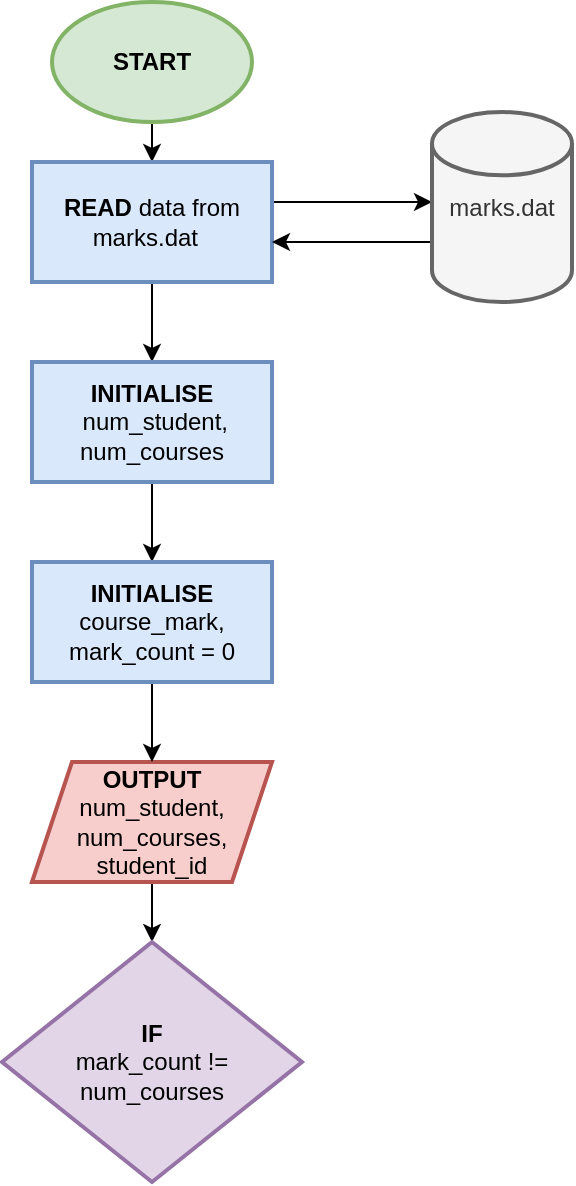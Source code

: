 <mxfile version="15.2.9" type="github" pages="2">
  <diagram id="C5RBs43oDa-KdzZeNtuy" name="MainFunc">
    <mxGraphModel dx="2231" dy="1281" grid="1" gridSize="10" guides="1" tooltips="1" connect="1" arrows="1" fold="1" page="0" pageScale="1" pageWidth="827" pageHeight="1169" math="0" shadow="0">
      <root>
        <mxCell id="WIyWlLk6GJQsqaUBKTNV-0" />
        <mxCell id="WIyWlLk6GJQsqaUBKTNV-1" parent="WIyWlLk6GJQsqaUBKTNV-0" />
        <mxCell id="RTZkENGJLBiGMzuzW97P-5" value="" style="edgeStyle=orthogonalEdgeStyle;orthogonalLoop=1;jettySize=auto;html=1;" parent="WIyWlLk6GJQsqaUBKTNV-1" source="RTZkENGJLBiGMzuzW97P-3" target="RTZkENGJLBiGMzuzW97P-4" edge="1">
          <mxGeometry relative="1" as="geometry" />
        </mxCell>
        <mxCell id="RTZkENGJLBiGMzuzW97P-3" value="&lt;b&gt;START&lt;/b&gt;" style="strokeWidth=2;html=1;shape=mxgraph.flowchart.start_1;whiteSpace=wrap;fillColor=#d5e8d4;strokeColor=#82b366;" parent="WIyWlLk6GJQsqaUBKTNV-1" vertex="1">
          <mxGeometry x="-260" width="100" height="60" as="geometry" />
        </mxCell>
        <mxCell id="RTZkENGJLBiGMzuzW97P-6" value="" style="edgeStyle=orthogonalEdgeStyle;orthogonalLoop=1;jettySize=auto;html=1;" parent="WIyWlLk6GJQsqaUBKTNV-1" edge="1">
          <mxGeometry relative="1" as="geometry">
            <mxPoint x="-149" y="100" as="sourcePoint" />
            <Array as="points">
              <mxPoint x="-149" y="100" />
            </Array>
            <mxPoint x="-70" y="100" as="targetPoint" />
          </mxGeometry>
        </mxCell>
        <mxCell id="RTZkENGJLBiGMzuzW97P-10" value="" style="edgeStyle=orthogonalEdgeStyle;orthogonalLoop=1;jettySize=auto;html=1;" parent="WIyWlLk6GJQsqaUBKTNV-1" source="RTZkENGJLBiGMzuzW97P-4" target="RTZkENGJLBiGMzuzW97P-9" edge="1">
          <mxGeometry relative="1" as="geometry" />
        </mxCell>
        <mxCell id="RTZkENGJLBiGMzuzW97P-4" value="&lt;b&gt;READ&lt;/b&gt; data from marks.dat &amp;nbsp;" style="whiteSpace=wrap;html=1;strokeWidth=2;fillColor=#dae8fc;strokeColor=#6c8ebf;" parent="WIyWlLk6GJQsqaUBKTNV-1" vertex="1">
          <mxGeometry x="-270" y="80" width="120" height="60" as="geometry" />
        </mxCell>
        <mxCell id="RTZkENGJLBiGMzuzW97P-7" value="" style="edgeStyle=orthogonalEdgeStyle;orthogonalLoop=1;jettySize=auto;html=1;" parent="WIyWlLk6GJQsqaUBKTNV-1" edge="1">
          <mxGeometry relative="1" as="geometry">
            <mxPoint x="-70" y="120.0" as="sourcePoint" />
            <mxPoint x="-150" y="120" as="targetPoint" />
            <Array as="points">
              <mxPoint x="-150" y="120" />
            </Array>
          </mxGeometry>
        </mxCell>
        <mxCell id="RTZkENGJLBiGMzuzW97P-23" value="" style="edgeStyle=orthogonalEdgeStyle;orthogonalLoop=1;jettySize=auto;html=1;" parent="WIyWlLk6GJQsqaUBKTNV-1" source="RTZkENGJLBiGMzuzW97P-9" target="RTZkENGJLBiGMzuzW97P-22" edge="1">
          <mxGeometry relative="1" as="geometry" />
        </mxCell>
        <mxCell id="RTZkENGJLBiGMzuzW97P-9" value="&lt;b&gt;INITIALISE&lt;/b&gt; &amp;nbsp;num_student,&lt;br&gt;num_courses" style="whiteSpace=wrap;html=1;strokeWidth=2;fillColor=#dae8fc;strokeColor=#6c8ebf;" parent="WIyWlLk6GJQsqaUBKTNV-1" vertex="1">
          <mxGeometry x="-270" y="180" width="120" height="60" as="geometry" />
        </mxCell>
        <mxCell id="jc3Na_ZXZMUu924x_EJk-9" value="" style="edgeStyle=orthogonalEdgeStyle;orthogonalLoop=1;jettySize=auto;html=1;" parent="WIyWlLk6GJQsqaUBKTNV-1" source="RTZkENGJLBiGMzuzW97P-11" target="o9V7o9Po77Z2vwb-w9-5-2" edge="1">
          <mxGeometry relative="1" as="geometry" />
        </mxCell>
        <mxCell id="RTZkENGJLBiGMzuzW97P-11" value="&lt;b&gt;OUTPUT&lt;/b&gt; num_student, num_courses, student_id" style="shape=parallelogram;perimeter=parallelogramPerimeter;whiteSpace=wrap;html=1;fixedSize=1;strokeWidth=2;fillColor=#f8cecc;strokeColor=#b85450;" parent="WIyWlLk6GJQsqaUBKTNV-1" vertex="1">
          <mxGeometry x="-270" y="380" width="120" height="60" as="geometry" />
        </mxCell>
        <mxCell id="RTZkENGJLBiGMzuzW97P-24" value="" style="edgeStyle=orthogonalEdgeStyle;orthogonalLoop=1;jettySize=auto;html=1;" parent="WIyWlLk6GJQsqaUBKTNV-1" source="RTZkENGJLBiGMzuzW97P-22" target="RTZkENGJLBiGMzuzW97P-11" edge="1">
          <mxGeometry relative="1" as="geometry" />
        </mxCell>
        <mxCell id="RTZkENGJLBiGMzuzW97P-22" value="&lt;b&gt;INITIALISE&lt;/b&gt;&lt;br&gt;course_mark,&lt;br&gt;mark_count = 0" style="whiteSpace=wrap;html=1;strokeWidth=2;fillColor=#dae8fc;strokeColor=#6c8ebf;" parent="WIyWlLk6GJQsqaUBKTNV-1" vertex="1">
          <mxGeometry x="-270" y="280" width="120" height="60" as="geometry" />
        </mxCell>
        <mxCell id="o9V7o9Po77Z2vwb-w9-5-2" value="&lt;b&gt;IF&lt;/b&gt;&lt;br&gt;mark_count != num_courses" style="rhombus;whiteSpace=wrap;html=1;strokeWidth=2;fillColor=#e1d5e7;strokeColor=#9673a6;" parent="WIyWlLk6GJQsqaUBKTNV-1" vertex="1">
          <mxGeometry x="-285" y="470" width="150" height="120" as="geometry" />
        </mxCell>
        <mxCell id="i--ZXKIYFakxs8Ss0D3T-0" value="marks.dat" style="strokeWidth=2;html=1;shape=mxgraph.flowchart.database;whiteSpace=wrap;fillColor=#f5f5f5;strokeColor=#666666;fontColor=#333333;" vertex="1" parent="WIyWlLk6GJQsqaUBKTNV-1">
          <mxGeometry x="-70" y="55" width="70" height="95" as="geometry" />
        </mxCell>
      </root>
    </mxGraphModel>
  </diagram>
  <diagram id="oq4gk2TRYsvSJ9Ox7lGL" name="Grade">
    <mxGraphModel dx="784" dy="726" grid="1" gridSize="10" guides="1" tooltips="1" connect="1" arrows="1" fold="1" page="1" pageScale="1" pageWidth="827" pageHeight="1169" math="0" shadow="0">
      <root>
        <mxCell id="Nh107TAL2S9nnPuoWkcU-0" />
        <mxCell id="Nh107TAL2S9nnPuoWkcU-1" parent="Nh107TAL2S9nnPuoWkcU-0" />
        <mxCell id="0GbN_CsLUii96EhUYGDH-0" value="" style="edgeStyle=orthogonalEdgeStyle;rounded=0;orthogonalLoop=1;jettySize=auto;html=1;" parent="Nh107TAL2S9nnPuoWkcU-1" source="0GbN_CsLUii96EhUYGDH-1" target="0GbN_CsLUii96EhUYGDH-3" edge="1">
          <mxGeometry relative="1" as="geometry" />
        </mxCell>
        <mxCell id="0GbN_CsLUii96EhUYGDH-1" value="A" style="strokeWidth=2;html=1;shape=mxgraph.flowchart.start_2;whiteSpace=wrap;fillColor=#b1ddf0;strokeColor=#10739e;" parent="Nh107TAL2S9nnPuoWkcU-1" vertex="1">
          <mxGeometry x="224" y="50" width="60" height="60" as="geometry" />
        </mxCell>
        <mxCell id="0GbN_CsLUii96EhUYGDH-2" value="" style="edgeStyle=orthogonalEdgeStyle;rounded=0;orthogonalLoop=1;jettySize=auto;html=1;" parent="Nh107TAL2S9nnPuoWkcU-1" source="0GbN_CsLUii96EhUYGDH-3" target="0GbN_CsLUii96EhUYGDH-6" edge="1">
          <mxGeometry relative="1" as="geometry" />
        </mxCell>
        <mxCell id="0GbN_CsLUii96EhUYGDH-3" value="mark_count +=1" style="whiteSpace=wrap;html=1;strokeWidth=2;fillColor=#dae8fc;strokeColor=#6c8ebf;" parent="Nh107TAL2S9nnPuoWkcU-1" vertex="1">
          <mxGeometry x="194" y="190" width="120" height="60" as="geometry" />
        </mxCell>
        <mxCell id="0GbN_CsLUii96EhUYGDH-4" value="" style="edgeStyle=orthogonalEdgeStyle;rounded=0;orthogonalLoop=1;jettySize=auto;html=1;" parent="Nh107TAL2S9nnPuoWkcU-1" source="0GbN_CsLUii96EhUYGDH-6" target="0GbN_CsLUii96EhUYGDH-8" edge="1">
          <mxGeometry relative="1" as="geometry" />
        </mxCell>
        <mxCell id="0GbN_CsLUii96EhUYGDH-5" value="" style="edgeStyle=orthogonalEdgeStyle;rounded=0;orthogonalLoop=1;jettySize=auto;html=1;" parent="Nh107TAL2S9nnPuoWkcU-1" source="0GbN_CsLUii96EhUYGDH-6" target="0GbN_CsLUii96EhUYGDH-11" edge="1">
          <mxGeometry relative="1" as="geometry" />
        </mxCell>
        <mxCell id="0GbN_CsLUii96EhUYGDH-6" value="&lt;b&gt;IF&lt;/b&gt; course_mark &lt;br&gt;&amp;gt;= 80&amp;nbsp;and &amp;lt;= 100" style="rhombus;whiteSpace=wrap;html=1;strokeWidth=2;fillColor=#e1d5e7;strokeColor=#9673a6;" parent="Nh107TAL2S9nnPuoWkcU-1" vertex="1">
          <mxGeometry x="174" y="320" width="160" height="120" as="geometry" />
        </mxCell>
        <mxCell id="0GbN_CsLUii96EhUYGDH-7" value="" style="edgeStyle=orthogonalEdgeStyle;rounded=0;orthogonalLoop=1;jettySize=auto;html=1;" parent="Nh107TAL2S9nnPuoWkcU-1" source="0GbN_CsLUii96EhUYGDH-8" target="0GbN_CsLUii96EhUYGDH-35" edge="1">
          <mxGeometry relative="1" as="geometry" />
        </mxCell>
        <mxCell id="0GbN_CsLUii96EhUYGDH-8" value="&lt;b&gt;OUTPUT&lt;/b&gt;&lt;br&gt;&quot;GRADE: A&quot;" style="shape=parallelogram;perimeter=parallelogramPerimeter;whiteSpace=wrap;html=1;fixedSize=1;strokeWidth=2;fillColor=#f8cecc;strokeColor=#b85450;" parent="Nh107TAL2S9nnPuoWkcU-1" vertex="1">
          <mxGeometry x="414" y="350" width="120" height="60" as="geometry" />
        </mxCell>
        <mxCell id="0GbN_CsLUii96EhUYGDH-9" value="" style="edgeStyle=orthogonalEdgeStyle;rounded=0;orthogonalLoop=1;jettySize=auto;html=1;" parent="Nh107TAL2S9nnPuoWkcU-1" source="0GbN_CsLUii96EhUYGDH-11" target="0GbN_CsLUii96EhUYGDH-13" edge="1">
          <mxGeometry relative="1" as="geometry" />
        </mxCell>
        <mxCell id="0GbN_CsLUii96EhUYGDH-10" value="" style="edgeStyle=orthogonalEdgeStyle;rounded=0;orthogonalLoop=1;jettySize=auto;html=1;" parent="Nh107TAL2S9nnPuoWkcU-1" source="0GbN_CsLUii96EhUYGDH-11" target="0GbN_CsLUii96EhUYGDH-16" edge="1">
          <mxGeometry relative="1" as="geometry" />
        </mxCell>
        <mxCell id="0GbN_CsLUii96EhUYGDH-11" value="&lt;b&gt;ELSE IF &lt;/b&gt;course_mark &lt;br&gt;&amp;gt;= 70&amp;nbsp;and &amp;lt;= 79" style="rhombus;whiteSpace=wrap;html=1;strokeWidth=2;fillColor=#e1d5e7;strokeColor=#9673a6;" parent="Nh107TAL2S9nnPuoWkcU-1" vertex="1">
          <mxGeometry x="174" y="470" width="160" height="120" as="geometry" />
        </mxCell>
        <mxCell id="0GbN_CsLUii96EhUYGDH-12" value="" style="edgeStyle=orthogonalEdgeStyle;rounded=0;orthogonalLoop=1;jettySize=auto;html=1;" parent="Nh107TAL2S9nnPuoWkcU-1" source="0GbN_CsLUii96EhUYGDH-13" target="0GbN_CsLUii96EhUYGDH-33" edge="1">
          <mxGeometry relative="1" as="geometry" />
        </mxCell>
        <mxCell id="0GbN_CsLUii96EhUYGDH-13" value="&lt;b&gt;OUTPUT&lt;/b&gt;&lt;br&gt;&quot;GRADE: B&quot;" style="shape=parallelogram;perimeter=parallelogramPerimeter;whiteSpace=wrap;html=1;fixedSize=1;strokeWidth=2;fillColor=#f8cecc;strokeColor=#b85450;" parent="Nh107TAL2S9nnPuoWkcU-1" vertex="1">
          <mxGeometry x="414" y="500" width="120" height="60" as="geometry" />
        </mxCell>
        <mxCell id="0GbN_CsLUii96EhUYGDH-14" value="" style="edgeStyle=orthogonalEdgeStyle;rounded=0;orthogonalLoop=1;jettySize=auto;html=1;" parent="Nh107TAL2S9nnPuoWkcU-1" source="0GbN_CsLUii96EhUYGDH-16" target="0GbN_CsLUii96EhUYGDH-18" edge="1">
          <mxGeometry relative="1" as="geometry" />
        </mxCell>
        <mxCell id="0GbN_CsLUii96EhUYGDH-15" value="" style="edgeStyle=orthogonalEdgeStyle;rounded=0;orthogonalLoop=1;jettySize=auto;html=1;" parent="Nh107TAL2S9nnPuoWkcU-1" source="0GbN_CsLUii96EhUYGDH-16" target="0GbN_CsLUii96EhUYGDH-21" edge="1">
          <mxGeometry relative="1" as="geometry" />
        </mxCell>
        <mxCell id="0GbN_CsLUii96EhUYGDH-16" value="&lt;b&gt;ELSE&amp;nbsp;IF &lt;/b&gt;course_mark &lt;br&gt;&amp;gt;= 60&amp;nbsp;and &amp;lt;= 69" style="rhombus;whiteSpace=wrap;html=1;strokeWidth=2;fillColor=#e1d5e7;strokeColor=#9673a6;" parent="Nh107TAL2S9nnPuoWkcU-1" vertex="1">
          <mxGeometry x="174" y="620" width="160" height="120" as="geometry" />
        </mxCell>
        <mxCell id="0GbN_CsLUii96EhUYGDH-17" value="" style="edgeStyle=orthogonalEdgeStyle;rounded=0;orthogonalLoop=1;jettySize=auto;html=1;" parent="Nh107TAL2S9nnPuoWkcU-1" source="0GbN_CsLUii96EhUYGDH-18" target="0GbN_CsLUii96EhUYGDH-31" edge="1">
          <mxGeometry relative="1" as="geometry" />
        </mxCell>
        <mxCell id="0GbN_CsLUii96EhUYGDH-18" value="&lt;b&gt;OUTPUT&lt;/b&gt;&lt;br&gt;&quot;GRADE: C&quot;" style="shape=parallelogram;perimeter=parallelogramPerimeter;whiteSpace=wrap;html=1;fixedSize=1;strokeWidth=2;fillColor=#f8cecc;strokeColor=#b85450;" parent="Nh107TAL2S9nnPuoWkcU-1" vertex="1">
          <mxGeometry x="414" y="650" width="120" height="60" as="geometry" />
        </mxCell>
        <mxCell id="0GbN_CsLUii96EhUYGDH-19" value="" style="edgeStyle=orthogonalEdgeStyle;rounded=0;orthogonalLoop=1;jettySize=auto;html=1;" parent="Nh107TAL2S9nnPuoWkcU-1" source="0GbN_CsLUii96EhUYGDH-21" target="0GbN_CsLUii96EhUYGDH-23" edge="1">
          <mxGeometry relative="1" as="geometry" />
        </mxCell>
        <mxCell id="0GbN_CsLUii96EhUYGDH-20" value="" style="edgeStyle=orthogonalEdgeStyle;rounded=0;orthogonalLoop=1;jettySize=auto;html=1;" parent="Nh107TAL2S9nnPuoWkcU-1" source="0GbN_CsLUii96EhUYGDH-21" target="0GbN_CsLUii96EhUYGDH-25" edge="1">
          <mxGeometry relative="1" as="geometry" />
        </mxCell>
        <mxCell id="0GbN_CsLUii96EhUYGDH-21" value="&lt;b&gt;ELSE&amp;nbsp;IF &lt;/b&gt;course_mark &lt;br&gt;&amp;gt;= 50&amp;nbsp;and &amp;lt;= 59" style="rhombus;whiteSpace=wrap;html=1;strokeWidth=2;fillColor=#e1d5e7;strokeColor=#9673a6;" parent="Nh107TAL2S9nnPuoWkcU-1" vertex="1">
          <mxGeometry x="174" y="770" width="160" height="120" as="geometry" />
        </mxCell>
        <mxCell id="0GbN_CsLUii96EhUYGDH-22" value="" style="edgeStyle=orthogonalEdgeStyle;rounded=0;orthogonalLoop=1;jettySize=auto;html=1;" parent="Nh107TAL2S9nnPuoWkcU-1" source="0GbN_CsLUii96EhUYGDH-23" target="0GbN_CsLUii96EhUYGDH-29" edge="1">
          <mxGeometry relative="1" as="geometry" />
        </mxCell>
        <mxCell id="0GbN_CsLUii96EhUYGDH-23" value="&lt;b&gt;OUTPUT&lt;br&gt;&lt;/b&gt;&quot;GRADE: D&quot;" style="shape=parallelogram;perimeter=parallelogramPerimeter;whiteSpace=wrap;html=1;fixedSize=1;strokeWidth=2;fillColor=#f8cecc;strokeColor=#b85450;" parent="Nh107TAL2S9nnPuoWkcU-1" vertex="1">
          <mxGeometry x="414" y="800" width="120" height="60" as="geometry" />
        </mxCell>
        <mxCell id="0GbN_CsLUii96EhUYGDH-24" value="" style="edgeStyle=orthogonalEdgeStyle;rounded=0;orthogonalLoop=1;jettySize=auto;html=1;" parent="Nh107TAL2S9nnPuoWkcU-1" source="0GbN_CsLUii96EhUYGDH-25" target="0GbN_CsLUii96EhUYGDH-27" edge="1">
          <mxGeometry relative="1" as="geometry" />
        </mxCell>
        <mxCell id="0GbN_CsLUii96EhUYGDH-25" value="&lt;b&gt;ELSE&amp;nbsp;IF&lt;/b&gt; &lt;br&gt;course_mark &amp;lt;=&amp;nbsp;49" style="rhombus;whiteSpace=wrap;html=1;strokeWidth=2;fillColor=#e1d5e7;strokeColor=#9673a6;" parent="Nh107TAL2S9nnPuoWkcU-1" vertex="1">
          <mxGeometry x="174" y="920" width="160" height="120" as="geometry" />
        </mxCell>
        <mxCell id="0GbN_CsLUii96EhUYGDH-26" value="" style="edgeStyle=orthogonalEdgeStyle;rounded=0;orthogonalLoop=1;jettySize=auto;html=1;startArrow=none;entryX=0.5;entryY=1;entryDx=0;entryDy=0;" parent="Nh107TAL2S9nnPuoWkcU-1" source="0GbN_CsLUii96EhUYGDH-35" target="0GbN_CsLUii96EhUYGDH-47" edge="1">
          <mxGeometry relative="1" as="geometry">
            <mxPoint x="494" y="980" as="sourcePoint" />
            <mxPoint x="630" y="250" as="targetPoint" />
          </mxGeometry>
        </mxCell>
        <mxCell id="0GbN_CsLUii96EhUYGDH-27" value="&lt;b&gt;OUTPUT&lt;/b&gt;&lt;br&gt;&quot;GRADE: F&quot;" style="shape=parallelogram;perimeter=parallelogramPerimeter;whiteSpace=wrap;html=1;fixedSize=1;strokeWidth=2;fillColor=#f8cecc;strokeColor=#b85450;" parent="Nh107TAL2S9nnPuoWkcU-1" vertex="1">
          <mxGeometry x="414" y="950" width="120" height="60" as="geometry" />
        </mxCell>
        <mxCell id="0GbN_CsLUii96EhUYGDH-28" value="B" style="strokeWidth=2;html=1;shape=mxgraph.flowchart.start_2;whiteSpace=wrap;fillColor=#b1ddf0;strokeColor=#10739e;" parent="Nh107TAL2S9nnPuoWkcU-1" vertex="1">
          <mxGeometry x="594" y="50" width="60" height="60" as="geometry" />
        </mxCell>
        <mxCell id="0GbN_CsLUii96EhUYGDH-29" value="" style="shape=waypoint;size=6;pointerEvents=1;points=[];fillColor=#ffffff;resizable=0;rotatable=0;perimeter=centerPerimeter;snapToPoint=1;strokeWidth=2;" parent="Nh107TAL2S9nnPuoWkcU-1" vertex="1">
          <mxGeometry x="604" y="810" width="40" height="40" as="geometry" />
        </mxCell>
        <mxCell id="0GbN_CsLUii96EhUYGDH-30" value="" style="edgeStyle=orthogonalEdgeStyle;rounded=0;orthogonalLoop=1;jettySize=auto;html=1;endArrow=none;" parent="Nh107TAL2S9nnPuoWkcU-1" target="0GbN_CsLUii96EhUYGDH-29" edge="1">
          <mxGeometry relative="1" as="geometry">
            <mxPoint x="524" y="980" as="sourcePoint" />
            <mxPoint x="624" y="100" as="targetPoint" />
          </mxGeometry>
        </mxCell>
        <mxCell id="0GbN_CsLUii96EhUYGDH-31" value="" style="shape=waypoint;size=6;pointerEvents=1;points=[];fillColor=#ffffff;resizable=0;rotatable=0;perimeter=centerPerimeter;snapToPoint=1;strokeWidth=2;" parent="Nh107TAL2S9nnPuoWkcU-1" vertex="1">
          <mxGeometry x="604" y="660" width="40" height="40" as="geometry" />
        </mxCell>
        <mxCell id="0GbN_CsLUii96EhUYGDH-32" value="" style="edgeStyle=orthogonalEdgeStyle;rounded=0;orthogonalLoop=1;jettySize=auto;html=1;startArrow=none;endArrow=none;" parent="Nh107TAL2S9nnPuoWkcU-1" source="0GbN_CsLUii96EhUYGDH-29" target="0GbN_CsLUii96EhUYGDH-31" edge="1">
          <mxGeometry relative="1" as="geometry">
            <mxPoint x="624" y="830" as="sourcePoint" />
            <mxPoint x="624" y="100" as="targetPoint" />
          </mxGeometry>
        </mxCell>
        <mxCell id="0GbN_CsLUii96EhUYGDH-33" value="" style="shape=waypoint;size=6;pointerEvents=1;points=[];fillColor=#ffffff;resizable=0;rotatable=0;perimeter=centerPerimeter;snapToPoint=1;strokeWidth=2;" parent="Nh107TAL2S9nnPuoWkcU-1" vertex="1">
          <mxGeometry x="604" y="510" width="40" height="40" as="geometry" />
        </mxCell>
        <mxCell id="0GbN_CsLUii96EhUYGDH-34" value="" style="edgeStyle=orthogonalEdgeStyle;rounded=0;orthogonalLoop=1;jettySize=auto;html=1;startArrow=none;endArrow=none;" parent="Nh107TAL2S9nnPuoWkcU-1" source="0GbN_CsLUii96EhUYGDH-31" target="0GbN_CsLUii96EhUYGDH-33" edge="1">
          <mxGeometry relative="1" as="geometry">
            <mxPoint x="624" y="680" as="sourcePoint" />
            <mxPoint x="624" y="100" as="targetPoint" />
          </mxGeometry>
        </mxCell>
        <mxCell id="0GbN_CsLUii96EhUYGDH-35" value="" style="shape=waypoint;size=6;pointerEvents=1;points=[];fillColor=#ffffff;resizable=0;rotatable=0;perimeter=centerPerimeter;snapToPoint=1;strokeWidth=2;" parent="Nh107TAL2S9nnPuoWkcU-1" vertex="1">
          <mxGeometry x="604" y="360" width="40" height="40" as="geometry" />
        </mxCell>
        <mxCell id="0GbN_CsLUii96EhUYGDH-36" value="" style="edgeStyle=orthogonalEdgeStyle;rounded=0;orthogonalLoop=1;jettySize=auto;html=1;startArrow=none;endArrow=none;" parent="Nh107TAL2S9nnPuoWkcU-1" source="0GbN_CsLUii96EhUYGDH-33" target="0GbN_CsLUii96EhUYGDH-35" edge="1">
          <mxGeometry relative="1" as="geometry">
            <mxPoint x="624" y="530" as="sourcePoint" />
            <mxPoint x="624" y="100" as="targetPoint" />
          </mxGeometry>
        </mxCell>
        <mxCell id="0GbN_CsLUii96EhUYGDH-37" value="FALSE" style="text;html=1;align=center;verticalAlign=middle;resizable=0;points=[];autosize=1;strokeColor=none;fillColor=none;" parent="Nh107TAL2S9nnPuoWkcU-1" vertex="1">
          <mxGeometry x="281" y="450" width="50" height="20" as="geometry" />
        </mxCell>
        <mxCell id="0GbN_CsLUii96EhUYGDH-38" value="TRUE" style="text;html=1;align=center;verticalAlign=middle;resizable=0;points=[];autosize=1;strokeColor=none;fillColor=none;" parent="Nh107TAL2S9nnPuoWkcU-1" vertex="1">
          <mxGeometry x="339" y="350" width="50" height="20" as="geometry" />
        </mxCell>
        <mxCell id="0GbN_CsLUii96EhUYGDH-39" value="TRUE" style="text;html=1;align=center;verticalAlign=middle;resizable=0;points=[];autosize=1;strokeColor=none;fillColor=none;" parent="Nh107TAL2S9nnPuoWkcU-1" vertex="1">
          <mxGeometry x="339" y="500" width="50" height="20" as="geometry" />
        </mxCell>
        <mxCell id="0GbN_CsLUii96EhUYGDH-40" value="TRUE" style="text;html=1;align=center;verticalAlign=middle;resizable=0;points=[];autosize=1;strokeColor=none;fillColor=none;" parent="Nh107TAL2S9nnPuoWkcU-1" vertex="1">
          <mxGeometry x="339" y="650" width="50" height="20" as="geometry" />
        </mxCell>
        <mxCell id="0GbN_CsLUii96EhUYGDH-41" value="TRUE" style="text;html=1;align=center;verticalAlign=middle;resizable=0;points=[];autosize=1;strokeColor=none;fillColor=none;" parent="Nh107TAL2S9nnPuoWkcU-1" vertex="1">
          <mxGeometry x="339" y="800" width="50" height="20" as="geometry" />
        </mxCell>
        <mxCell id="0GbN_CsLUii96EhUYGDH-42" value="TRUE" style="text;html=1;align=center;verticalAlign=middle;resizable=0;points=[];autosize=1;strokeColor=none;fillColor=none;" parent="Nh107TAL2S9nnPuoWkcU-1" vertex="1">
          <mxGeometry x="339" y="950" width="50" height="20" as="geometry" />
        </mxCell>
        <mxCell id="0GbN_CsLUii96EhUYGDH-43" value="FALSE" style="text;html=1;align=center;verticalAlign=middle;resizable=0;points=[];autosize=1;strokeColor=none;fillColor=none;" parent="Nh107TAL2S9nnPuoWkcU-1" vertex="1">
          <mxGeometry x="281" y="595" width="50" height="20" as="geometry" />
        </mxCell>
        <mxCell id="0GbN_CsLUii96EhUYGDH-44" value="FALSE" style="text;html=1;align=center;verticalAlign=middle;resizable=0;points=[];autosize=1;strokeColor=none;fillColor=none;" parent="Nh107TAL2S9nnPuoWkcU-1" vertex="1">
          <mxGeometry x="284" y="747.5" width="50" height="20" as="geometry" />
        </mxCell>
        <mxCell id="0GbN_CsLUii96EhUYGDH-45" value="FALSE" style="text;html=1;align=center;verticalAlign=middle;resizable=0;points=[];autosize=1;strokeColor=none;fillColor=none;" parent="Nh107TAL2S9nnPuoWkcU-1" vertex="1">
          <mxGeometry x="284" y="892.5" width="50" height="20" as="geometry" />
        </mxCell>
        <mxCell id="0GbN_CsLUii96EhUYGDH-46" value="" style="edgeStyle=orthogonalEdgeStyle;rounded=0;orthogonalLoop=1;jettySize=auto;html=1;" parent="Nh107TAL2S9nnPuoWkcU-1" source="0GbN_CsLUii96EhUYGDH-47" target="0GbN_CsLUii96EhUYGDH-28" edge="1">
          <mxGeometry relative="1" as="geometry" />
        </mxCell>
        <mxCell id="0GbN_CsLUii96EhUYGDH-47" value="&lt;b&gt;STORE&lt;/b&gt; &lt;br&gt;course_mark in list" style="whiteSpace=wrap;html=1;strokeWidth=2;fillColor=#dae8fc;strokeColor=#6c8ebf;" parent="Nh107TAL2S9nnPuoWkcU-1" vertex="1">
          <mxGeometry x="564" y="190" width="120" height="60" as="geometry" />
        </mxCell>
      </root>
    </mxGraphModel>
  </diagram>
</mxfile>
